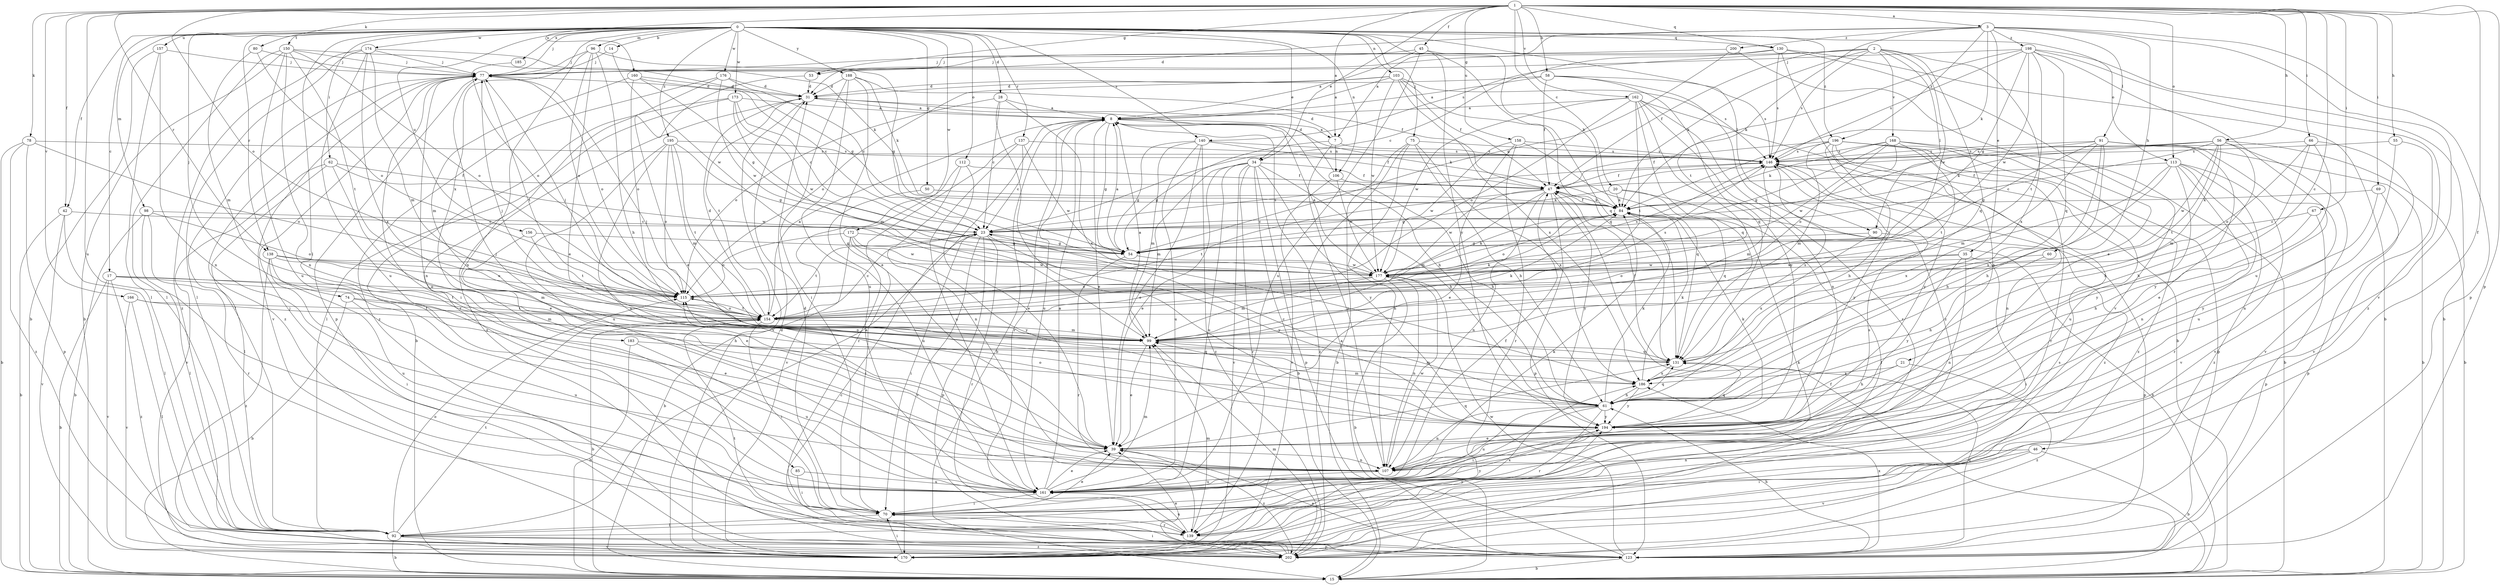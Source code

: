 strict digraph  {
0;
1;
2;
3;
7;
8;
14;
15;
17;
20;
21;
23;
28;
31;
34;
35;
39;
42;
45;
46;
47;
50;
53;
54;
55;
56;
58;
60;
61;
62;
66;
67;
69;
70;
74;
75;
77;
78;
80;
84;
85;
90;
91;
92;
96;
98;
99;
103;
106;
107;
112;
113;
115;
123;
130;
131;
137;
138;
139;
140;
146;
150;
154;
156;
157;
158;
160;
161;
162;
166;
168;
170;
172;
173;
174;
176;
177;
183;
185;
186;
188;
194;
195;
196;
198;
200;
202;
0 -> 14  [label=b];
0 -> 17  [label=c];
0 -> 28  [label=d];
0 -> 34  [label=e];
0 -> 42  [label=f];
0 -> 50  [label=g];
0 -> 62  [label=i];
0 -> 74  [label=j];
0 -> 75  [label=j];
0 -> 77  [label=j];
0 -> 85  [label=l];
0 -> 90  [label=l];
0 -> 96  [label=m];
0 -> 98  [label=m];
0 -> 103  [label=n];
0 -> 106  [label=n];
0 -> 112  [label=o];
0 -> 113  [label=o];
0 -> 130  [label=q];
0 -> 137  [label=r];
0 -> 138  [label=r];
0 -> 140  [label=s];
0 -> 150  [label=t];
0 -> 156  [label=u];
0 -> 157  [label=u];
0 -> 172  [label=w];
0 -> 173  [label=w];
0 -> 174  [label=w];
0 -> 176  [label=w];
0 -> 183  [label=x];
0 -> 185  [label=x];
0 -> 188  [label=y];
0 -> 194  [label=y];
0 -> 195  [label=z];
0 -> 196  [label=z];
1 -> 3  [label=a];
1 -> 7  [label=a];
1 -> 20  [label=c];
1 -> 21  [label=c];
1 -> 34  [label=e];
1 -> 42  [label=f];
1 -> 45  [label=f];
1 -> 46  [label=f];
1 -> 53  [label=g];
1 -> 55  [label=h];
1 -> 56  [label=h];
1 -> 58  [label=h];
1 -> 66  [label=i];
1 -> 67  [label=i];
1 -> 69  [label=i];
1 -> 78  [label=k];
1 -> 80  [label=k];
1 -> 113  [label=o];
1 -> 115  [label=o];
1 -> 123  [label=p];
1 -> 130  [label=q];
1 -> 138  [label=r];
1 -> 158  [label=u];
1 -> 160  [label=u];
1 -> 161  [label=u];
1 -> 162  [label=v];
1 -> 166  [label=v];
2 -> 47  [label=f];
2 -> 53  [label=g];
2 -> 84  [label=k];
2 -> 90  [label=l];
2 -> 131  [label=q];
2 -> 140  [label=s];
2 -> 146  [label=s];
2 -> 168  [label=v];
2 -> 177  [label=w];
2 -> 186  [label=x];
3 -> 7  [label=a];
3 -> 31  [label=d];
3 -> 35  [label=e];
3 -> 60  [label=h];
3 -> 84  [label=k];
3 -> 91  [label=l];
3 -> 123  [label=p];
3 -> 154  [label=t];
3 -> 170  [label=v];
3 -> 196  [label=z];
3 -> 198  [label=z];
3 -> 200  [label=z];
7 -> 31  [label=d];
7 -> 54  [label=g];
7 -> 106  [label=n];
7 -> 107  [label=n];
7 -> 146  [label=s];
8 -> 7  [label=a];
8 -> 15  [label=b];
8 -> 39  [label=e];
8 -> 54  [label=g];
8 -> 61  [label=h];
8 -> 84  [label=k];
8 -> 139  [label=r];
8 -> 161  [label=u];
14 -> 77  [label=j];
14 -> 177  [label=w];
15 -> 47  [label=f];
17 -> 15  [label=b];
17 -> 61  [label=h];
17 -> 115  [label=o];
17 -> 154  [label=t];
17 -> 170  [label=v];
17 -> 202  [label=z];
20 -> 54  [label=g];
20 -> 84  [label=k];
20 -> 92  [label=l];
20 -> 131  [label=q];
21 -> 61  [label=h];
21 -> 186  [label=x];
21 -> 202  [label=z];
23 -> 54  [label=g];
23 -> 70  [label=i];
23 -> 123  [label=p];
23 -> 139  [label=r];
23 -> 146  [label=s];
23 -> 154  [label=t];
23 -> 170  [label=v];
23 -> 194  [label=y];
28 -> 8  [label=a];
28 -> 23  [label=c];
28 -> 115  [label=o];
28 -> 186  [label=x];
28 -> 194  [label=y];
31 -> 8  [label=a];
31 -> 154  [label=t];
31 -> 170  [label=v];
31 -> 202  [label=z];
34 -> 15  [label=b];
34 -> 39  [label=e];
34 -> 47  [label=f];
34 -> 61  [label=h];
34 -> 99  [label=m];
34 -> 123  [label=p];
34 -> 139  [label=r];
34 -> 161  [label=u];
34 -> 170  [label=v];
34 -> 194  [label=y];
35 -> 70  [label=i];
35 -> 107  [label=n];
35 -> 115  [label=o];
35 -> 177  [label=w];
35 -> 194  [label=y];
39 -> 107  [label=n];
39 -> 131  [label=q];
39 -> 202  [label=z];
42 -> 15  [label=b];
42 -> 23  [label=c];
42 -> 92  [label=l];
42 -> 170  [label=v];
45 -> 8  [label=a];
45 -> 77  [label=j];
45 -> 84  [label=k];
45 -> 131  [label=q];
45 -> 161  [label=u];
46 -> 15  [label=b];
46 -> 70  [label=i];
46 -> 107  [label=n];
46 -> 170  [label=v];
47 -> 84  [label=k];
47 -> 99  [label=m];
47 -> 107  [label=n];
47 -> 123  [label=p];
47 -> 154  [label=t];
47 -> 177  [label=w];
47 -> 194  [label=y];
50 -> 84  [label=k];
50 -> 161  [label=u];
53 -> 31  [label=d];
53 -> 39  [label=e];
54 -> 8  [label=a];
54 -> 139  [label=r];
54 -> 177  [label=w];
55 -> 107  [label=n];
55 -> 146  [label=s];
55 -> 170  [label=v];
56 -> 15  [label=b];
56 -> 23  [label=c];
56 -> 47  [label=f];
56 -> 61  [label=h];
56 -> 84  [label=k];
56 -> 99  [label=m];
56 -> 146  [label=s];
56 -> 154  [label=t];
56 -> 170  [label=v];
56 -> 177  [label=w];
58 -> 8  [label=a];
58 -> 31  [label=d];
58 -> 47  [label=f];
58 -> 131  [label=q];
58 -> 146  [label=s];
58 -> 202  [label=z];
60 -> 61  [label=h];
60 -> 177  [label=w];
61 -> 23  [label=c];
61 -> 70  [label=i];
61 -> 84  [label=k];
61 -> 99  [label=m];
61 -> 107  [label=n];
61 -> 131  [label=q];
61 -> 139  [label=r];
61 -> 161  [label=u];
61 -> 194  [label=y];
62 -> 39  [label=e];
62 -> 47  [label=f];
62 -> 92  [label=l];
62 -> 170  [label=v];
62 -> 177  [label=w];
66 -> 61  [label=h];
66 -> 115  [label=o];
66 -> 146  [label=s];
66 -> 170  [label=v];
66 -> 194  [label=y];
67 -> 23  [label=c];
67 -> 61  [label=h];
67 -> 123  [label=p];
69 -> 84  [label=k];
69 -> 123  [label=p];
69 -> 194  [label=y];
70 -> 31  [label=d];
70 -> 39  [label=e];
70 -> 84  [label=k];
70 -> 92  [label=l];
70 -> 139  [label=r];
70 -> 194  [label=y];
74 -> 15  [label=b];
74 -> 39  [label=e];
74 -> 154  [label=t];
74 -> 161  [label=u];
75 -> 15  [label=b];
75 -> 61  [label=h];
75 -> 107  [label=n];
75 -> 146  [label=s];
75 -> 186  [label=x];
75 -> 202  [label=z];
77 -> 31  [label=d];
77 -> 70  [label=i];
77 -> 92  [label=l];
77 -> 107  [label=n];
77 -> 115  [label=o];
77 -> 123  [label=p];
77 -> 154  [label=t];
77 -> 170  [label=v];
77 -> 202  [label=z];
78 -> 15  [label=b];
78 -> 115  [label=o];
78 -> 123  [label=p];
78 -> 146  [label=s];
78 -> 202  [label=z];
80 -> 77  [label=j];
80 -> 99  [label=m];
80 -> 115  [label=o];
84 -> 15  [label=b];
84 -> 23  [label=c];
84 -> 47  [label=f];
84 -> 115  [label=o];
85 -> 70  [label=i];
85 -> 161  [label=u];
90 -> 54  [label=g];
90 -> 123  [label=p];
90 -> 186  [label=x];
91 -> 15  [label=b];
91 -> 23  [label=c];
91 -> 39  [label=e];
91 -> 54  [label=g];
91 -> 61  [label=h];
91 -> 99  [label=m];
91 -> 146  [label=s];
91 -> 161  [label=u];
91 -> 186  [label=x];
92 -> 8  [label=a];
92 -> 15  [label=b];
92 -> 115  [label=o];
92 -> 123  [label=p];
92 -> 154  [label=t];
92 -> 170  [label=v];
92 -> 186  [label=x];
92 -> 202  [label=z];
96 -> 39  [label=e];
96 -> 54  [label=g];
96 -> 61  [label=h];
96 -> 77  [label=j];
96 -> 107  [label=n];
96 -> 115  [label=o];
98 -> 15  [label=b];
98 -> 23  [label=c];
98 -> 92  [label=l];
98 -> 115  [label=o];
98 -> 139  [label=r];
99 -> 8  [label=a];
99 -> 39  [label=e];
99 -> 77  [label=j];
99 -> 84  [label=k];
99 -> 131  [label=q];
103 -> 8  [label=a];
103 -> 31  [label=d];
103 -> 47  [label=f];
103 -> 115  [label=o];
103 -> 131  [label=q];
103 -> 146  [label=s];
103 -> 177  [label=w];
103 -> 186  [label=x];
106 -> 31  [label=d];
106 -> 61  [label=h];
106 -> 170  [label=v];
106 -> 177  [label=w];
107 -> 161  [label=u];
107 -> 177  [label=w];
112 -> 39  [label=e];
112 -> 47  [label=f];
112 -> 107  [label=n];
112 -> 170  [label=v];
113 -> 47  [label=f];
113 -> 61  [label=h];
113 -> 107  [label=n];
113 -> 139  [label=r];
113 -> 170  [label=v];
113 -> 186  [label=x];
113 -> 194  [label=y];
113 -> 202  [label=z];
115 -> 146  [label=s];
115 -> 154  [label=t];
123 -> 8  [label=a];
123 -> 15  [label=b];
123 -> 39  [label=e];
123 -> 61  [label=h];
123 -> 70  [label=i];
123 -> 131  [label=q];
123 -> 177  [label=w];
123 -> 186  [label=x];
130 -> 15  [label=b];
130 -> 23  [label=c];
130 -> 77  [label=j];
130 -> 107  [label=n];
130 -> 146  [label=s];
130 -> 170  [label=v];
131 -> 47  [label=f];
131 -> 77  [label=j];
131 -> 115  [label=o];
131 -> 146  [label=s];
131 -> 186  [label=x];
137 -> 23  [label=c];
137 -> 139  [label=r];
137 -> 146  [label=s];
137 -> 161  [label=u];
137 -> 177  [label=w];
138 -> 70  [label=i];
138 -> 99  [label=m];
138 -> 115  [label=o];
138 -> 161  [label=u];
138 -> 177  [label=w];
138 -> 202  [label=z];
139 -> 77  [label=j];
139 -> 99  [label=m];
139 -> 161  [label=u];
139 -> 194  [label=y];
140 -> 39  [label=e];
140 -> 47  [label=f];
140 -> 54  [label=g];
140 -> 99  [label=m];
140 -> 146  [label=s];
140 -> 161  [label=u];
140 -> 202  [label=z];
146 -> 47  [label=f];
146 -> 99  [label=m];
146 -> 194  [label=y];
146 -> 202  [label=z];
150 -> 15  [label=b];
150 -> 54  [label=g];
150 -> 77  [label=j];
150 -> 92  [label=l];
150 -> 107  [label=n];
150 -> 115  [label=o];
150 -> 154  [label=t];
150 -> 161  [label=u];
154 -> 8  [label=a];
154 -> 15  [label=b];
154 -> 23  [label=c];
154 -> 31  [label=d];
154 -> 70  [label=i];
154 -> 77  [label=j];
154 -> 84  [label=k];
154 -> 99  [label=m];
154 -> 115  [label=o];
156 -> 39  [label=e];
156 -> 54  [label=g];
156 -> 154  [label=t];
157 -> 15  [label=b];
157 -> 77  [label=j];
157 -> 92  [label=l];
157 -> 107  [label=n];
158 -> 39  [label=e];
158 -> 131  [label=q];
158 -> 139  [label=r];
158 -> 146  [label=s];
158 -> 177  [label=w];
160 -> 23  [label=c];
160 -> 31  [label=d];
160 -> 54  [label=g];
160 -> 99  [label=m];
160 -> 115  [label=o];
161 -> 8  [label=a];
161 -> 39  [label=e];
161 -> 47  [label=f];
161 -> 70  [label=i];
161 -> 84  [label=k];
161 -> 99  [label=m];
161 -> 146  [label=s];
162 -> 8  [label=a];
162 -> 15  [label=b];
162 -> 107  [label=n];
162 -> 115  [label=o];
162 -> 131  [label=q];
162 -> 139  [label=r];
162 -> 154  [label=t];
162 -> 177  [label=w];
162 -> 194  [label=y];
166 -> 92  [label=l];
166 -> 99  [label=m];
166 -> 154  [label=t];
166 -> 170  [label=v];
168 -> 15  [label=b];
168 -> 54  [label=g];
168 -> 84  [label=k];
168 -> 115  [label=o];
168 -> 146  [label=s];
168 -> 154  [label=t];
168 -> 177  [label=w];
168 -> 202  [label=z];
170 -> 31  [label=d];
170 -> 70  [label=i];
170 -> 146  [label=s];
172 -> 15  [label=b];
172 -> 54  [label=g];
172 -> 70  [label=i];
172 -> 115  [label=o];
172 -> 177  [label=w];
172 -> 194  [label=y];
173 -> 8  [label=a];
173 -> 15  [label=b];
173 -> 23  [label=c];
173 -> 92  [label=l];
173 -> 99  [label=m];
173 -> 177  [label=w];
174 -> 77  [label=j];
174 -> 84  [label=k];
174 -> 92  [label=l];
174 -> 99  [label=m];
174 -> 161  [label=u];
174 -> 186  [label=x];
174 -> 202  [label=z];
176 -> 23  [label=c];
176 -> 31  [label=d];
176 -> 139  [label=r];
176 -> 177  [label=w];
176 -> 202  [label=z];
177 -> 8  [label=a];
177 -> 15  [label=b];
177 -> 84  [label=k];
177 -> 99  [label=m];
177 -> 107  [label=n];
177 -> 115  [label=o];
177 -> 146  [label=s];
183 -> 15  [label=b];
183 -> 131  [label=q];
183 -> 161  [label=u];
185 -> 115  [label=o];
186 -> 61  [label=h];
186 -> 84  [label=k];
186 -> 99  [label=m];
186 -> 194  [label=y];
188 -> 31  [label=d];
188 -> 39  [label=e];
188 -> 47  [label=f];
188 -> 70  [label=i];
188 -> 84  [label=k];
188 -> 161  [label=u];
194 -> 39  [label=e];
194 -> 77  [label=j];
194 -> 84  [label=k];
194 -> 115  [label=o];
194 -> 131  [label=q];
195 -> 54  [label=g];
195 -> 99  [label=m];
195 -> 107  [label=n];
195 -> 115  [label=o];
195 -> 146  [label=s];
195 -> 154  [label=t];
195 -> 161  [label=u];
196 -> 47  [label=f];
196 -> 61  [label=h];
196 -> 99  [label=m];
196 -> 107  [label=n];
196 -> 123  [label=p];
196 -> 139  [label=r];
196 -> 146  [label=s];
196 -> 161  [label=u];
196 -> 194  [label=y];
198 -> 15  [label=b];
198 -> 54  [label=g];
198 -> 77  [label=j];
198 -> 84  [label=k];
198 -> 131  [label=q];
198 -> 146  [label=s];
198 -> 154  [label=t];
198 -> 161  [label=u];
198 -> 177  [label=w];
198 -> 202  [label=z];
200 -> 39  [label=e];
200 -> 54  [label=g];
200 -> 77  [label=j];
202 -> 23  [label=c];
202 -> 39  [label=e];
202 -> 99  [label=m];
202 -> 154  [label=t];
}
